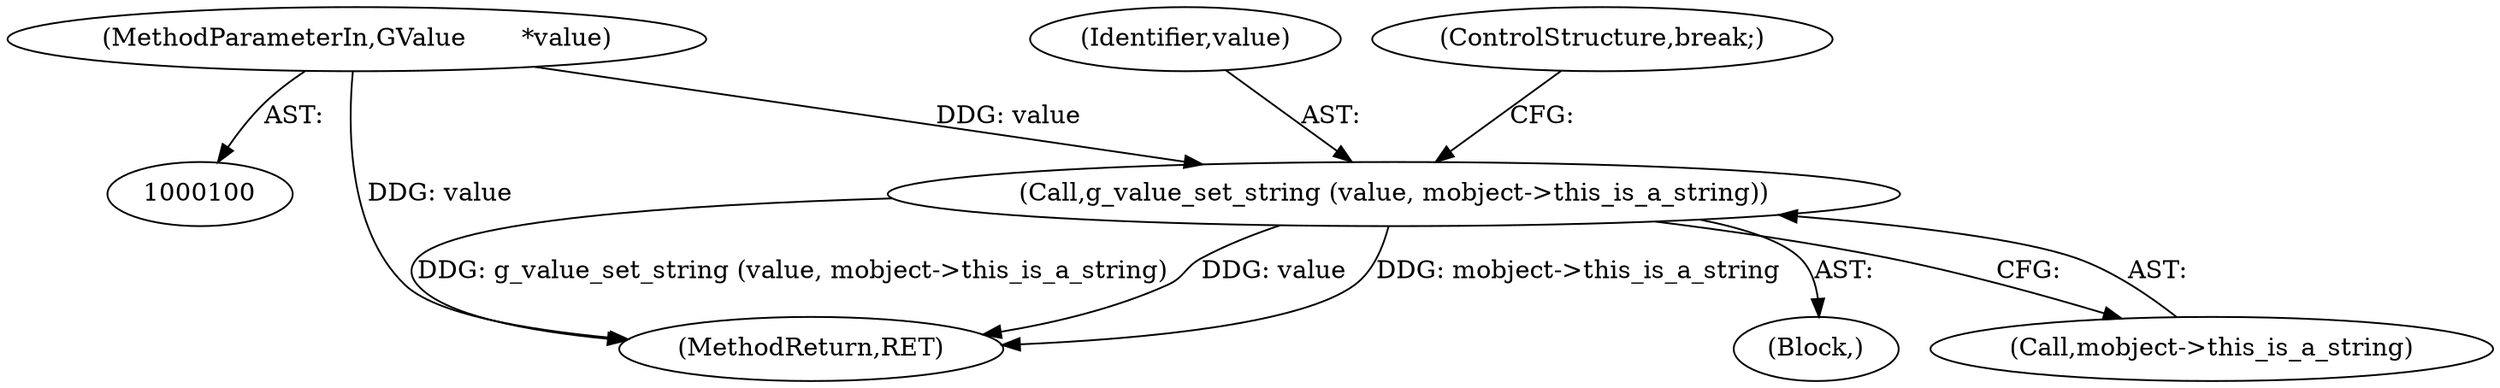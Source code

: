 digraph "1_dbus_9a6bce9b615abca6068348c1606ba8eaf13d9ae0_19@pointer" {
"1000103" [label="(MethodParameterIn,GValue       *value)"];
"1000115" [label="(Call,g_value_set_string (value, mobject->this_is_a_string))"];
"1000127" [label="(MethodReturn,RET)"];
"1000113" [label="(Block,)"];
"1000117" [label="(Call,mobject->this_is_a_string)"];
"1000103" [label="(MethodParameterIn,GValue       *value)"];
"1000115" [label="(Call,g_value_set_string (value, mobject->this_is_a_string))"];
"1000116" [label="(Identifier,value)"];
"1000120" [label="(ControlStructure,break;)"];
"1000103" -> "1000100"  [label="AST: "];
"1000103" -> "1000127"  [label="DDG: value"];
"1000103" -> "1000115"  [label="DDG: value"];
"1000115" -> "1000113"  [label="AST: "];
"1000115" -> "1000117"  [label="CFG: "];
"1000116" -> "1000115"  [label="AST: "];
"1000117" -> "1000115"  [label="AST: "];
"1000120" -> "1000115"  [label="CFG: "];
"1000115" -> "1000127"  [label="DDG: mobject->this_is_a_string"];
"1000115" -> "1000127"  [label="DDG: g_value_set_string (value, mobject->this_is_a_string)"];
"1000115" -> "1000127"  [label="DDG: value"];
}
